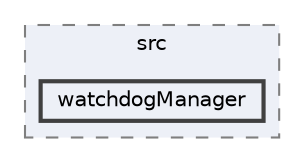 digraph "watchdogManager"
{
 // LATEX_PDF_SIZE
  bgcolor="transparent";
  edge [fontname=Helvetica,fontsize=10,labelfontname=Helvetica,labelfontsize=10];
  node [fontname=Helvetica,fontsize=10,shape=box,height=0.2,width=0.4];
  compound=true
  subgraph clusterdir_e88282027dd3c0b4b1ecc711c6f278d9 {
    graph [ bgcolor="#edf0f7", pencolor="grey50", label="src", fontname=Helvetica,fontsize=10 style="filled,dashed", URL="dir_e88282027dd3c0b4b1ecc711c6f278d9.html",tooltip=""]
  dir_0d5fbe6fa8e462c1f3b4f738a497ecf5 [label="watchdogManager", fillcolor="#edf0f7", color="grey25", style="filled,bold", URL="dir_0d5fbe6fa8e462c1f3b4f738a497ecf5.html",tooltip=""];
  }
}
